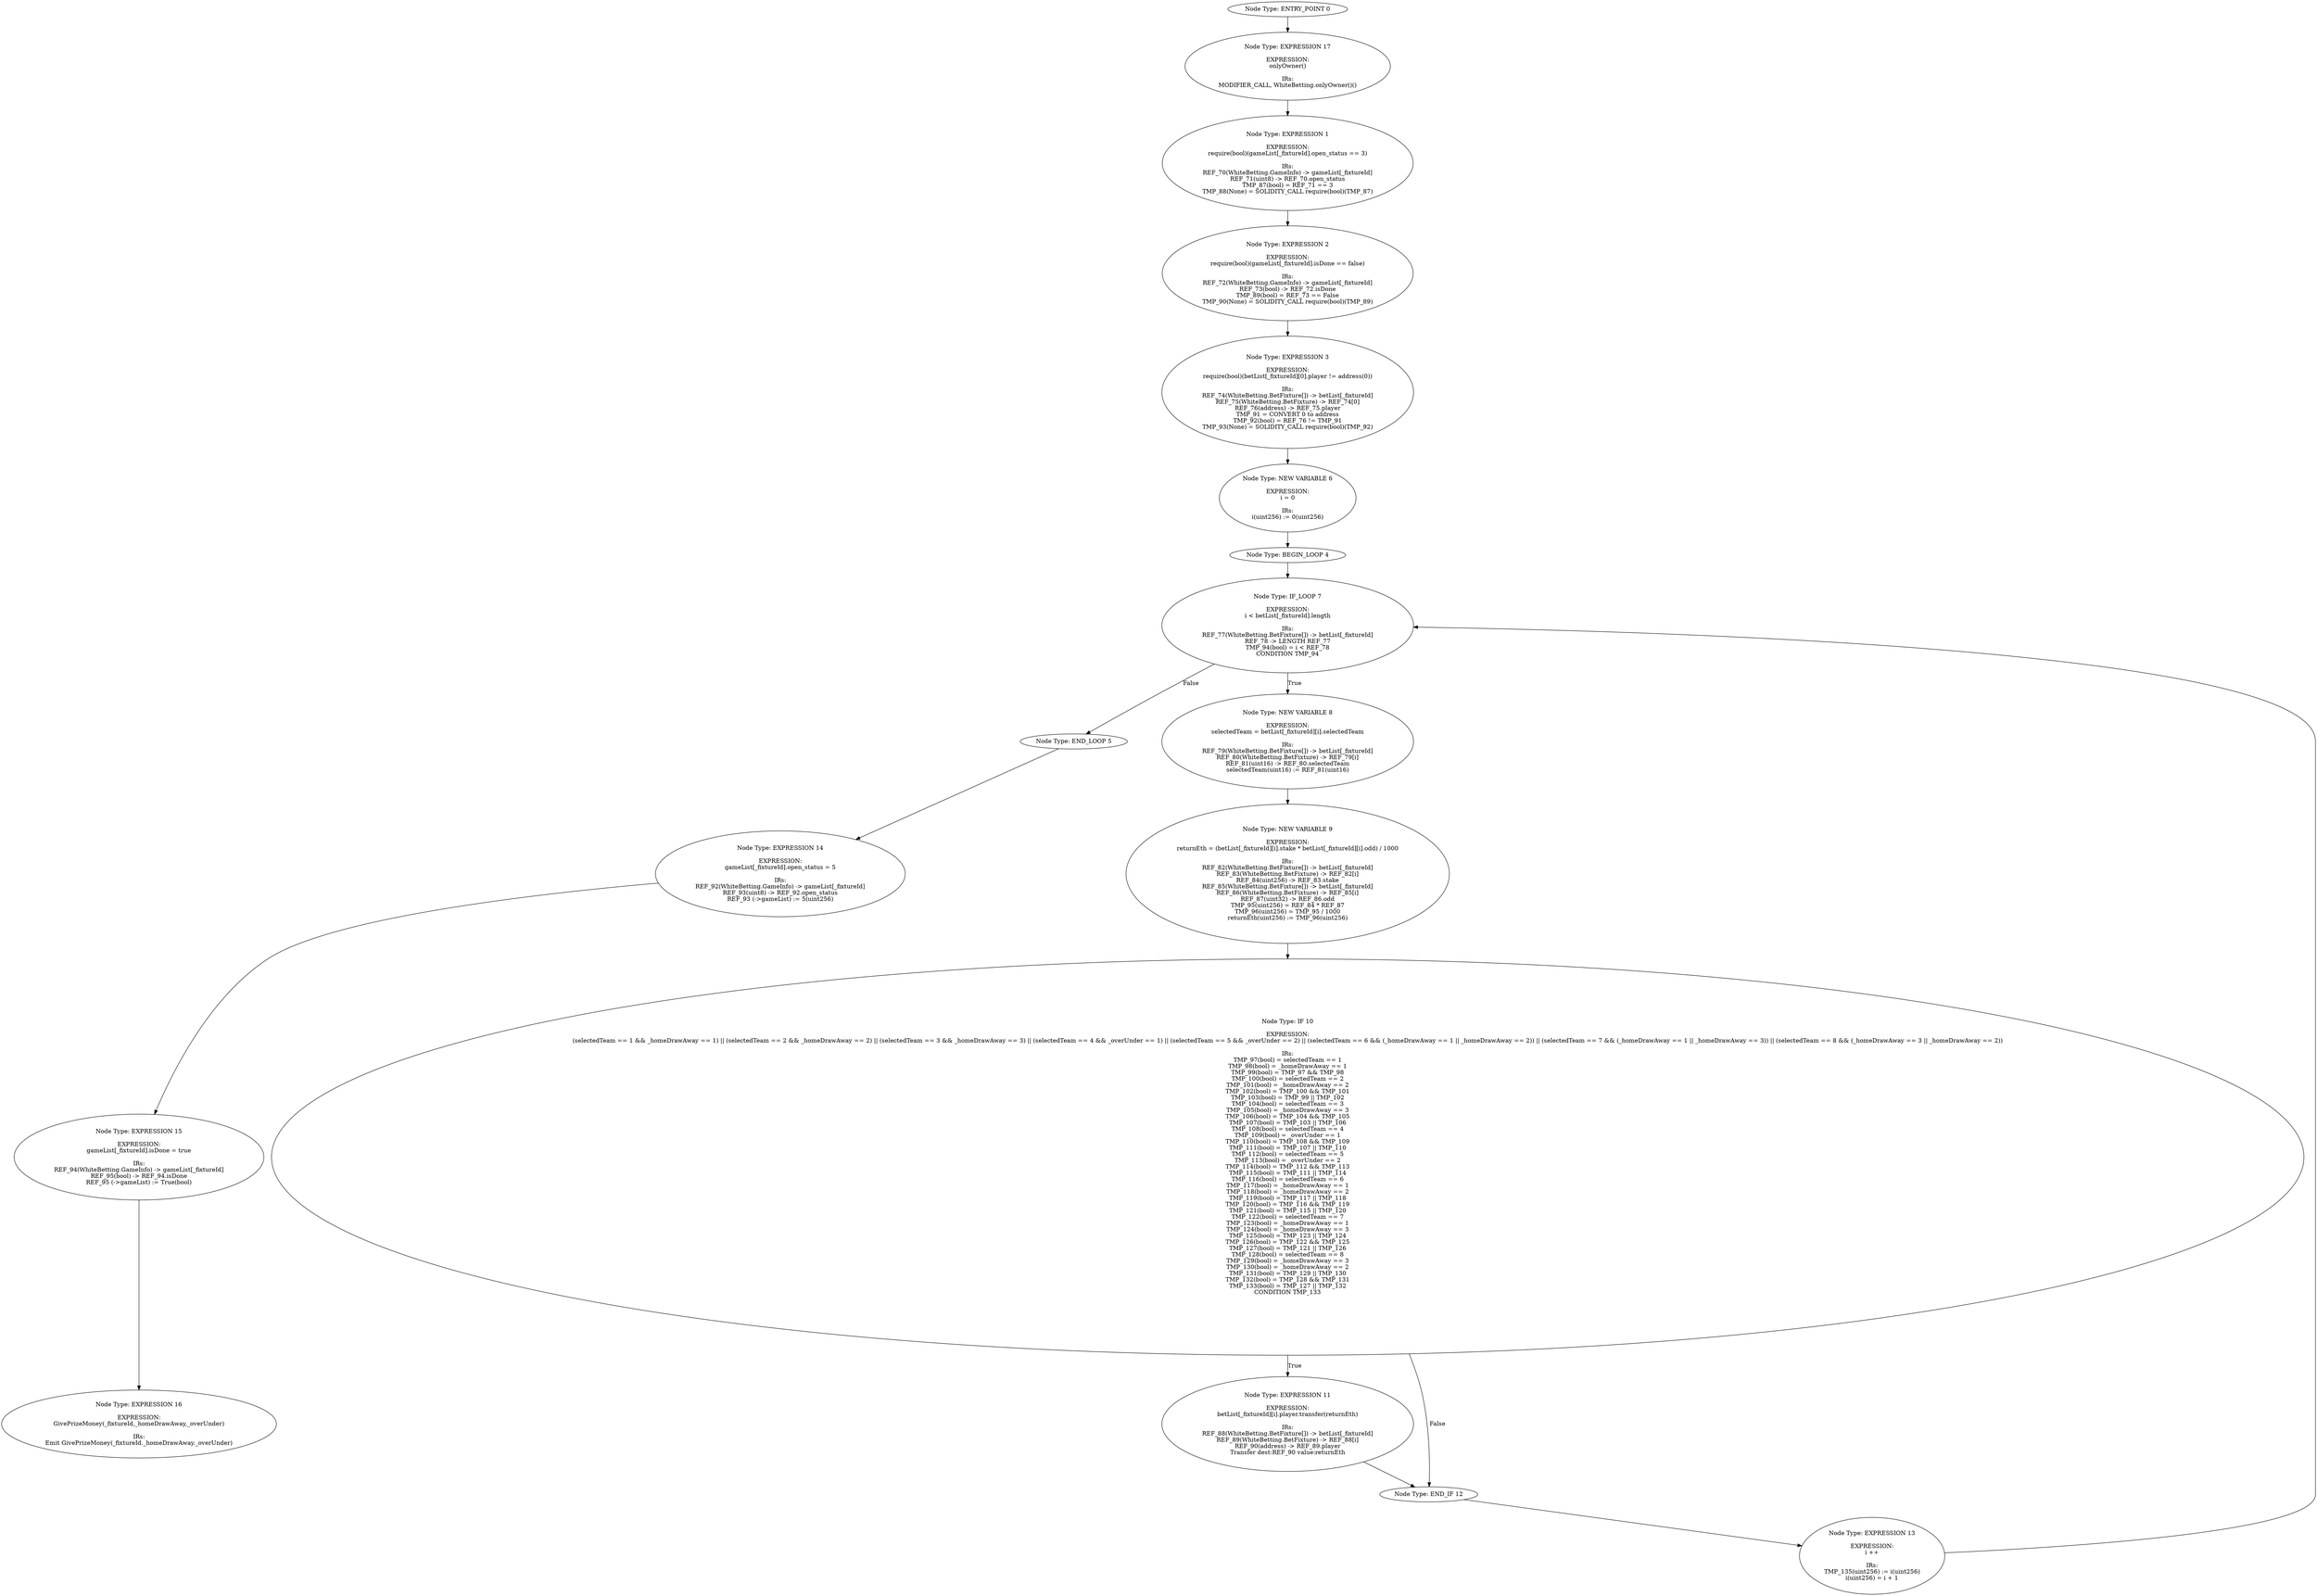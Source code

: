 digraph{
0[label="Node Type: ENTRY_POINT 0
"];
0->17;
1[label="Node Type: EXPRESSION 1

EXPRESSION:
require(bool)(gameList[_fixtureId].open_status == 3)

IRs:
REF_70(WhiteBetting.GameInfo) -> gameList[_fixtureId]
REF_71(uint8) -> REF_70.open_status
TMP_87(bool) = REF_71 == 3
TMP_88(None) = SOLIDITY_CALL require(bool)(TMP_87)"];
1->2;
2[label="Node Type: EXPRESSION 2

EXPRESSION:
require(bool)(gameList[_fixtureId].isDone == false)

IRs:
REF_72(WhiteBetting.GameInfo) -> gameList[_fixtureId]
REF_73(bool) -> REF_72.isDone
TMP_89(bool) = REF_73 == False
TMP_90(None) = SOLIDITY_CALL require(bool)(TMP_89)"];
2->3;
3[label="Node Type: EXPRESSION 3

EXPRESSION:
require(bool)(betList[_fixtureId][0].player != address(0))

IRs:
REF_74(WhiteBetting.BetFixture[]) -> betList[_fixtureId]
REF_75(WhiteBetting.BetFixture) -> REF_74[0]
REF_76(address) -> REF_75.player
TMP_91 = CONVERT 0 to address
TMP_92(bool) = REF_76 != TMP_91
TMP_93(None) = SOLIDITY_CALL require(bool)(TMP_92)"];
3->6;
4[label="Node Type: BEGIN_LOOP 4
"];
4->7;
5[label="Node Type: END_LOOP 5
"];
5->14;
6[label="Node Type: NEW VARIABLE 6

EXPRESSION:
i = 0

IRs:
i(uint256) := 0(uint256)"];
6->4;
7[label="Node Type: IF_LOOP 7

EXPRESSION:
i < betList[_fixtureId].length

IRs:
REF_77(WhiteBetting.BetFixture[]) -> betList[_fixtureId]
REF_78 -> LENGTH REF_77
TMP_94(bool) = i < REF_78
CONDITION TMP_94"];
7->8[label="True"];
7->5[label="False"];
8[label="Node Type: NEW VARIABLE 8

EXPRESSION:
selectedTeam = betList[_fixtureId][i].selectedTeam

IRs:
REF_79(WhiteBetting.BetFixture[]) -> betList[_fixtureId]
REF_80(WhiteBetting.BetFixture) -> REF_79[i]
REF_81(uint16) -> REF_80.selectedTeam
selectedTeam(uint16) := REF_81(uint16)"];
8->9;
9[label="Node Type: NEW VARIABLE 9

EXPRESSION:
returnEth = (betList[_fixtureId][i].stake * betList[_fixtureId][i].odd) / 1000

IRs:
REF_82(WhiteBetting.BetFixture[]) -> betList[_fixtureId]
REF_83(WhiteBetting.BetFixture) -> REF_82[i]
REF_84(uint256) -> REF_83.stake
REF_85(WhiteBetting.BetFixture[]) -> betList[_fixtureId]
REF_86(WhiteBetting.BetFixture) -> REF_85[i]
REF_87(uint32) -> REF_86.odd
TMP_95(uint256) = REF_84 * REF_87
TMP_96(uint256) = TMP_95 / 1000
returnEth(uint256) := TMP_96(uint256)"];
9->10;
10[label="Node Type: IF 10

EXPRESSION:
(selectedTeam == 1 && _homeDrawAway == 1) || (selectedTeam == 2 && _homeDrawAway == 2) || (selectedTeam == 3 && _homeDrawAway == 3) || (selectedTeam == 4 && _overUnder == 1) || (selectedTeam == 5 && _overUnder == 2) || (selectedTeam == 6 && (_homeDrawAway == 1 || _homeDrawAway == 2)) || (selectedTeam == 7 && (_homeDrawAway == 1 || _homeDrawAway == 3)) || (selectedTeam == 8 && (_homeDrawAway == 3 || _homeDrawAway == 2))

IRs:
TMP_97(bool) = selectedTeam == 1
TMP_98(bool) = _homeDrawAway == 1
TMP_99(bool) = TMP_97 && TMP_98
TMP_100(bool) = selectedTeam == 2
TMP_101(bool) = _homeDrawAway == 2
TMP_102(bool) = TMP_100 && TMP_101
TMP_103(bool) = TMP_99 || TMP_102
TMP_104(bool) = selectedTeam == 3
TMP_105(bool) = _homeDrawAway == 3
TMP_106(bool) = TMP_104 && TMP_105
TMP_107(bool) = TMP_103 || TMP_106
TMP_108(bool) = selectedTeam == 4
TMP_109(bool) = _overUnder == 1
TMP_110(bool) = TMP_108 && TMP_109
TMP_111(bool) = TMP_107 || TMP_110
TMP_112(bool) = selectedTeam == 5
TMP_113(bool) = _overUnder == 2
TMP_114(bool) = TMP_112 && TMP_113
TMP_115(bool) = TMP_111 || TMP_114
TMP_116(bool) = selectedTeam == 6
TMP_117(bool) = _homeDrawAway == 1
TMP_118(bool) = _homeDrawAway == 2
TMP_119(bool) = TMP_117 || TMP_118
TMP_120(bool) = TMP_116 && TMP_119
TMP_121(bool) = TMP_115 || TMP_120
TMP_122(bool) = selectedTeam == 7
TMP_123(bool) = _homeDrawAway == 1
TMP_124(bool) = _homeDrawAway == 3
TMP_125(bool) = TMP_123 || TMP_124
TMP_126(bool) = TMP_122 && TMP_125
TMP_127(bool) = TMP_121 || TMP_126
TMP_128(bool) = selectedTeam == 8
TMP_129(bool) = _homeDrawAway == 3
TMP_130(bool) = _homeDrawAway == 2
TMP_131(bool) = TMP_129 || TMP_130
TMP_132(bool) = TMP_128 && TMP_131
TMP_133(bool) = TMP_127 || TMP_132
CONDITION TMP_133"];
10->11[label="True"];
10->12[label="False"];
11[label="Node Type: EXPRESSION 11

EXPRESSION:
betList[_fixtureId][i].player.transfer(returnEth)

IRs:
REF_88(WhiteBetting.BetFixture[]) -> betList[_fixtureId]
REF_89(WhiteBetting.BetFixture) -> REF_88[i]
REF_90(address) -> REF_89.player
Transfer dest:REF_90 value:returnEth"];
11->12;
12[label="Node Type: END_IF 12
"];
12->13;
13[label="Node Type: EXPRESSION 13

EXPRESSION:
i ++

IRs:
TMP_135(uint256) := i(uint256)
i(uint256) = i + 1"];
13->7;
14[label="Node Type: EXPRESSION 14

EXPRESSION:
gameList[_fixtureId].open_status = 5

IRs:
REF_92(WhiteBetting.GameInfo) -> gameList[_fixtureId]
REF_93(uint8) -> REF_92.open_status
REF_93 (->gameList) := 5(uint256)"];
14->15;
15[label="Node Type: EXPRESSION 15

EXPRESSION:
gameList[_fixtureId].isDone = true

IRs:
REF_94(WhiteBetting.GameInfo) -> gameList[_fixtureId]
REF_95(bool) -> REF_94.isDone
REF_95 (->gameList) := True(bool)"];
15->16;
16[label="Node Type: EXPRESSION 16

EXPRESSION:
GivePrizeMoney(_fixtureId,_homeDrawAway,_overUnder)

IRs:
Emit GivePrizeMoney(_fixtureId._homeDrawAway._overUnder)"];
17[label="Node Type: EXPRESSION 17

EXPRESSION:
onlyOwner()

IRs:
MODIFIER_CALL, WhiteBetting.onlyOwner()()"];
17->1;
}
